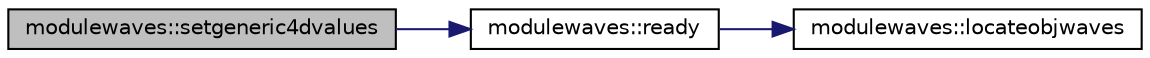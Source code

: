 digraph "modulewaves::setgeneric4dvalues"
{
 // LATEX_PDF_SIZE
  edge [fontname="Helvetica",fontsize="10",labelfontname="Helvetica",labelfontsize="10"];
  node [fontname="Helvetica",fontsize="10",shape=record];
  rankdir="LR";
  Node1 [label="modulewaves::setgeneric4dvalues",height=0.2,width=0.4,color="black", fillcolor="grey75", style="filled", fontcolor="black",tooltip=" "];
  Node1 -> Node2 [color="midnightblue",fontsize="10",style="solid"];
  Node2 [label="modulewaves::ready",height=0.2,width=0.4,color="black", fillcolor="white", style="filled",URL="$namespacemodulewaves.html#a15beb6e5dff252a4c77c47d43f9b6385",tooltip=" "];
  Node2 -> Node3 [color="midnightblue",fontsize="10",style="solid"];
  Node3 [label="modulewaves::locateobjwaves",height=0.2,width=0.4,color="black", fillcolor="white", style="filled",URL="$namespacemodulewaves.html#a0b543189e013d4ce00f78f873ab7f481",tooltip=" "];
}

